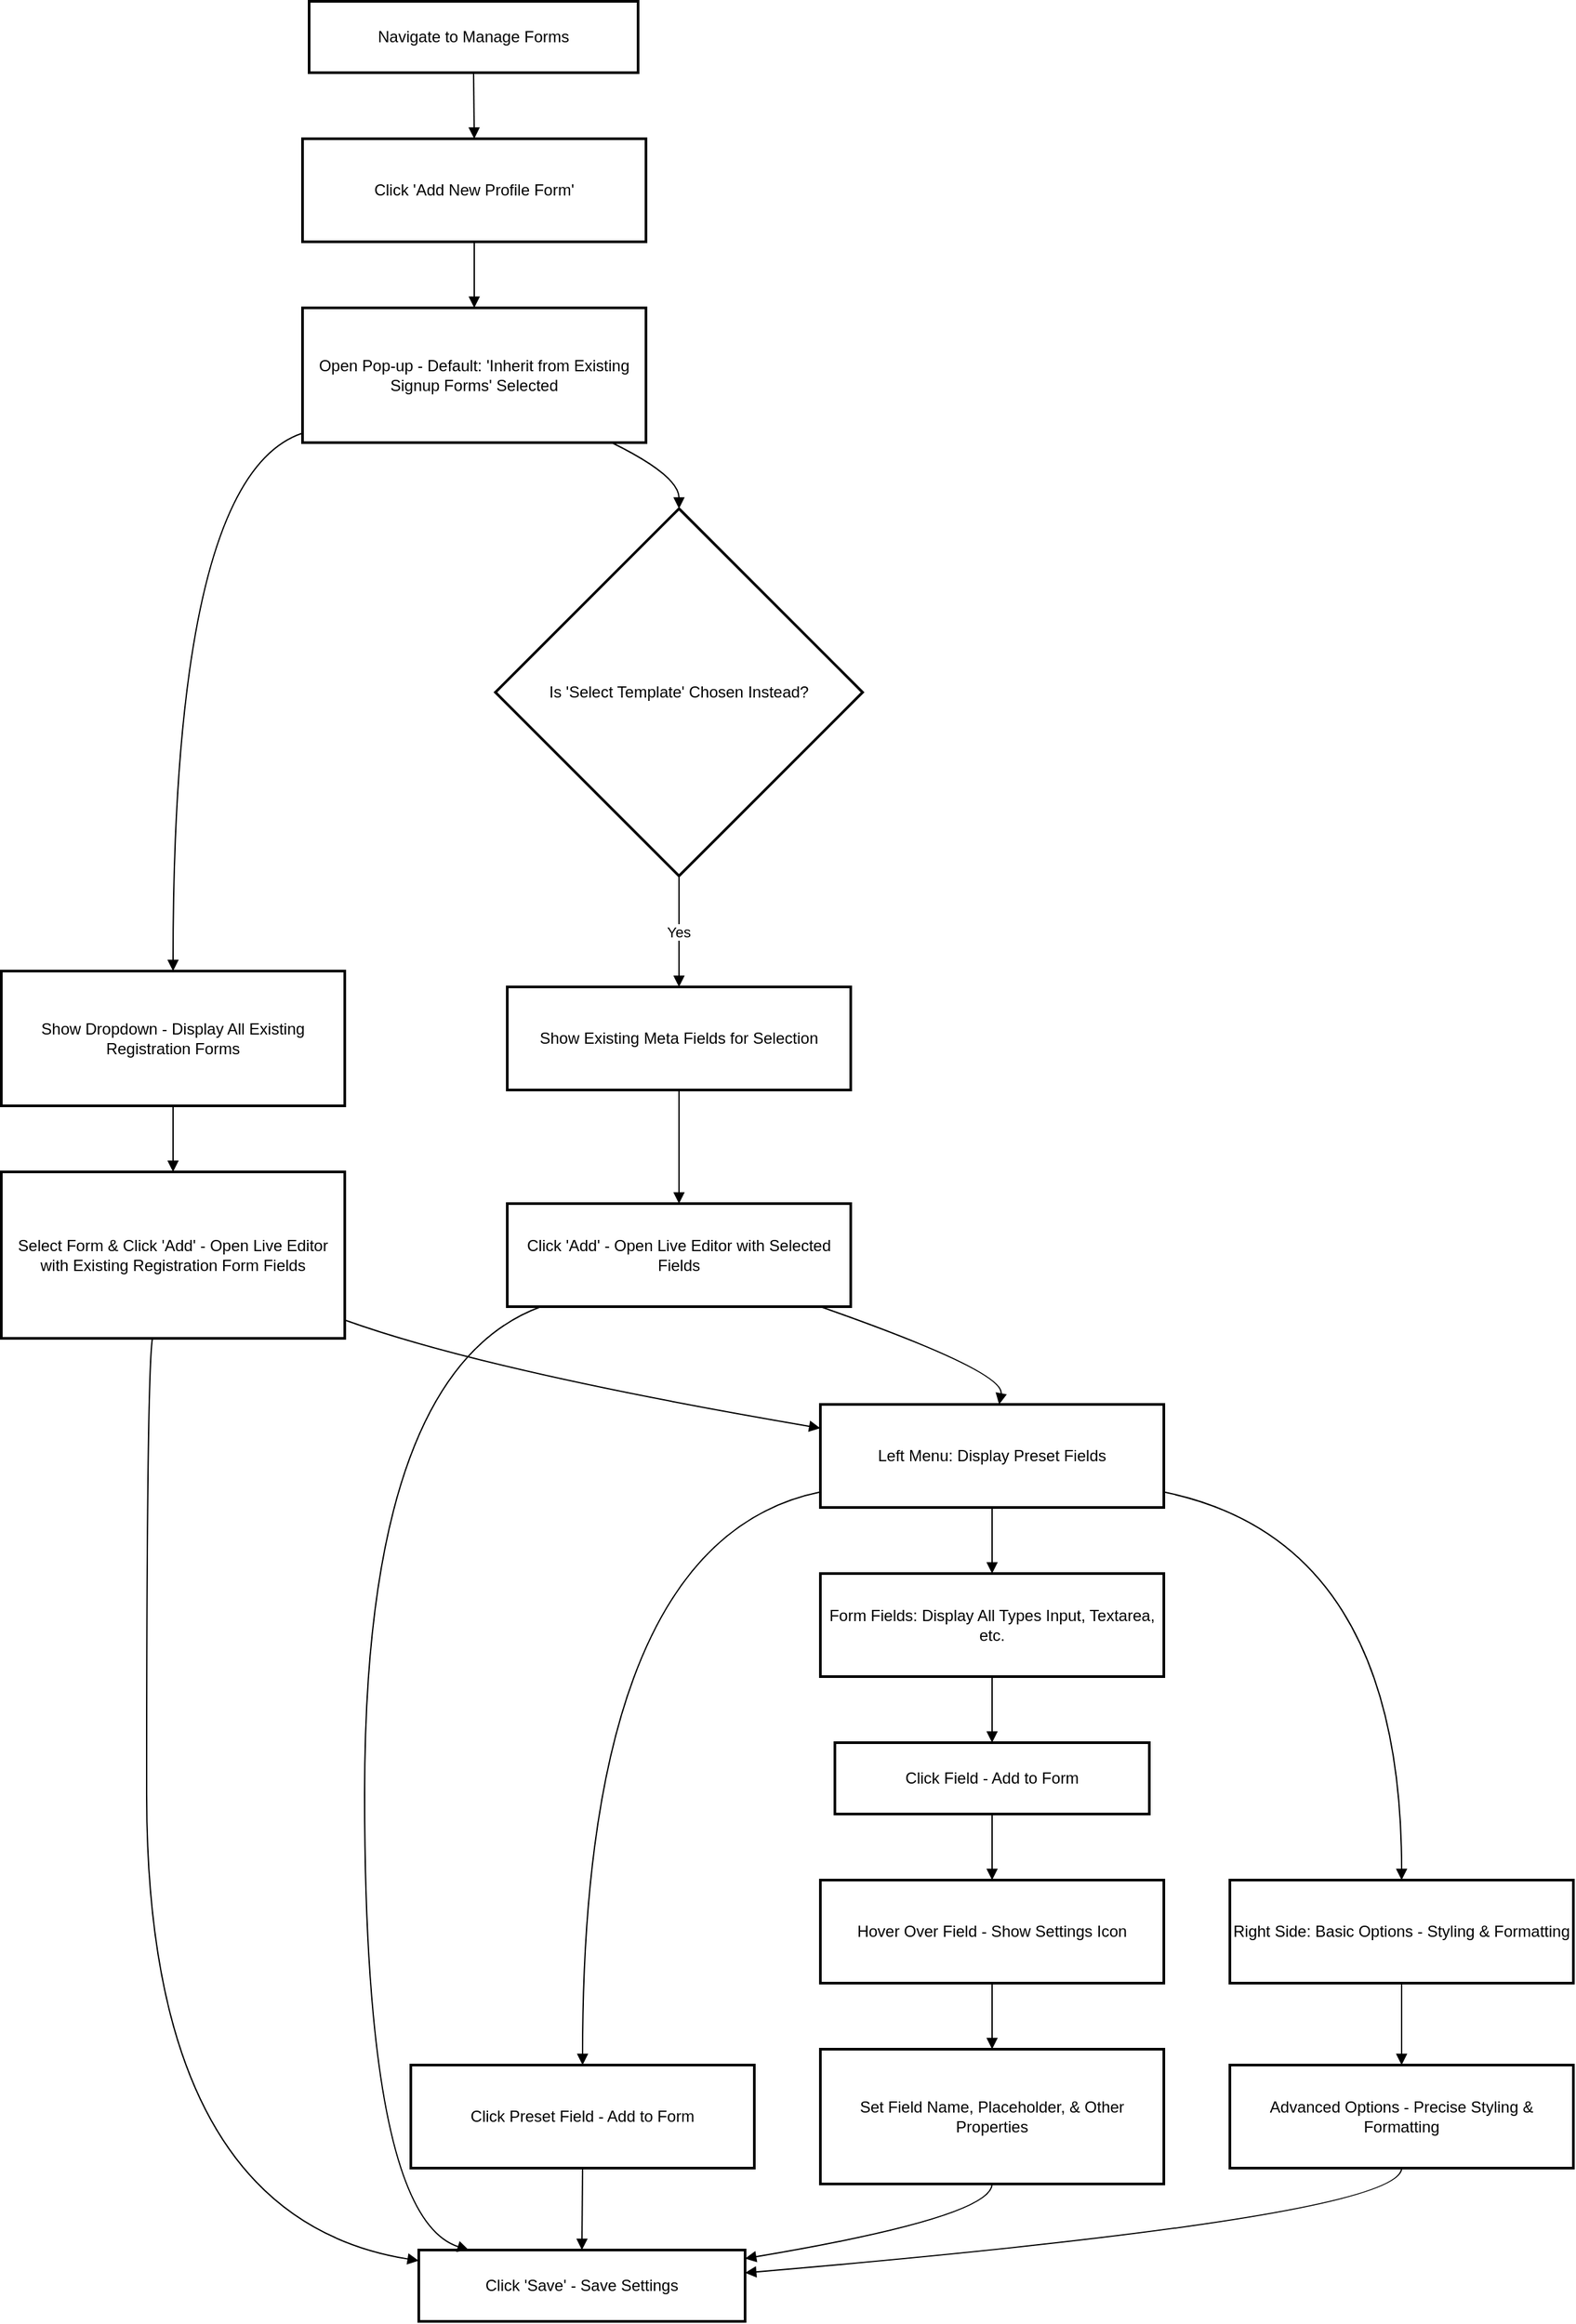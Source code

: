 <mxfile version="26.0.11">
  <diagram name="Page-1" id="Xw4eg3hR050RNQz6mVrC">
    <mxGraphModel dx="1050" dy="522" grid="1" gridSize="10" guides="1" tooltips="1" connect="1" arrows="1" fold="1" page="1" pageScale="1" pageWidth="850" pageHeight="1100" math="0" shadow="0">
      <root>
        <mxCell id="0" />
        <mxCell id="1" parent="0" />
        <mxCell id="CVDc9toLxJHYxU677fez-1" value="Navigate to Manage Forms" style="whiteSpace=wrap;strokeWidth=2;" vertex="1" parent="1">
          <mxGeometry x="253" y="20" width="249" height="54" as="geometry" />
        </mxCell>
        <mxCell id="CVDc9toLxJHYxU677fez-2" value="Click &#39;Add New Profile Form&#39;" style="whiteSpace=wrap;strokeWidth=2;" vertex="1" parent="1">
          <mxGeometry x="248" y="124" width="260" height="78" as="geometry" />
        </mxCell>
        <mxCell id="CVDc9toLxJHYxU677fez-3" value="Open Pop-up - Default: &#39;Inherit from Existing Signup Forms&#39; Selected" style="whiteSpace=wrap;strokeWidth=2;" vertex="1" parent="1">
          <mxGeometry x="248" y="252" width="260" height="102" as="geometry" />
        </mxCell>
        <mxCell id="CVDc9toLxJHYxU677fez-4" value="Show Dropdown - Display All Existing Registration Forms" style="whiteSpace=wrap;strokeWidth=2;" vertex="1" parent="1">
          <mxGeometry x="20" y="754" width="260" height="102" as="geometry" />
        </mxCell>
        <mxCell id="CVDc9toLxJHYxU677fez-5" value="Select Form &amp; Click &#39;Add&#39; - Open Live Editor with Existing Registration Form Fields" style="whiteSpace=wrap;strokeWidth=2;" vertex="1" parent="1">
          <mxGeometry x="20" y="906" width="260" height="126" as="geometry" />
        </mxCell>
        <mxCell id="CVDc9toLxJHYxU677fez-6" value="Click &#39;Save&#39; - Save Settings" style="whiteSpace=wrap;strokeWidth=2;" vertex="1" parent="1">
          <mxGeometry x="336" y="1722" width="247" height="54" as="geometry" />
        </mxCell>
        <mxCell id="CVDc9toLxJHYxU677fez-7" value="Is &#39;Select Template&#39; Chosen Instead?" style="rhombus;strokeWidth=2;whiteSpace=wrap;" vertex="1" parent="1">
          <mxGeometry x="394" y="404" width="278" height="278" as="geometry" />
        </mxCell>
        <mxCell id="CVDc9toLxJHYxU677fez-8" value="Show Existing Meta Fields for Selection" style="whiteSpace=wrap;strokeWidth=2;" vertex="1" parent="1">
          <mxGeometry x="403" y="766" width="260" height="78" as="geometry" />
        </mxCell>
        <mxCell id="CVDc9toLxJHYxU677fez-9" value="Click &#39;Add&#39; - Open Live Editor with Selected Fields" style="whiteSpace=wrap;strokeWidth=2;" vertex="1" parent="1">
          <mxGeometry x="403" y="930" width="260" height="78" as="geometry" />
        </mxCell>
        <mxCell id="CVDc9toLxJHYxU677fez-10" value="Left Menu: Display Preset Fields" style="whiteSpace=wrap;strokeWidth=2;" vertex="1" parent="1">
          <mxGeometry x="640" y="1082" width="260" height="78" as="geometry" />
        </mxCell>
        <mxCell id="CVDc9toLxJHYxU677fez-11" value="Click Preset Field - Add to Form" style="whiteSpace=wrap;strokeWidth=2;" vertex="1" parent="1">
          <mxGeometry x="330" y="1582" width="260" height="78" as="geometry" />
        </mxCell>
        <mxCell id="CVDc9toLxJHYxU677fez-12" value="Form Fields: Display All Types Input, Textarea, etc." style="whiteSpace=wrap;strokeWidth=2;" vertex="1" parent="1">
          <mxGeometry x="640" y="1210" width="260" height="78" as="geometry" />
        </mxCell>
        <mxCell id="CVDc9toLxJHYxU677fez-13" value="Click Field - Add to Form" style="whiteSpace=wrap;strokeWidth=2;" vertex="1" parent="1">
          <mxGeometry x="651" y="1338" width="238" height="54" as="geometry" />
        </mxCell>
        <mxCell id="CVDc9toLxJHYxU677fez-14" value="Hover Over Field - Show Settings Icon" style="whiteSpace=wrap;strokeWidth=2;" vertex="1" parent="1">
          <mxGeometry x="640" y="1442" width="260" height="78" as="geometry" />
        </mxCell>
        <mxCell id="CVDc9toLxJHYxU677fez-15" value="Set Field Name, Placeholder, &amp; Other Properties" style="whiteSpace=wrap;strokeWidth=2;" vertex="1" parent="1">
          <mxGeometry x="640" y="1570" width="260" height="102" as="geometry" />
        </mxCell>
        <mxCell id="CVDc9toLxJHYxU677fez-16" value="Right Side: Basic Options - Styling &amp; Formatting" style="whiteSpace=wrap;strokeWidth=2;" vertex="1" parent="1">
          <mxGeometry x="950" y="1442" width="260" height="78" as="geometry" />
        </mxCell>
        <mxCell id="CVDc9toLxJHYxU677fez-17" value="Advanced Options - Precise Styling &amp; Formatting" style="whiteSpace=wrap;strokeWidth=2;" vertex="1" parent="1">
          <mxGeometry x="950" y="1582" width="260" height="78" as="geometry" />
        </mxCell>
        <mxCell id="CVDc9toLxJHYxU677fez-18" value="" style="curved=1;startArrow=none;endArrow=block;exitX=0.5;exitY=1;entryX=0.5;entryY=0;rounded=0;" edge="1" parent="1" source="CVDc9toLxJHYxU677fez-1" target="CVDc9toLxJHYxU677fez-2">
          <mxGeometry relative="1" as="geometry">
            <Array as="points" />
          </mxGeometry>
        </mxCell>
        <mxCell id="CVDc9toLxJHYxU677fez-19" value="" style="curved=1;startArrow=none;endArrow=block;exitX=0.5;exitY=1;entryX=0.5;entryY=0;rounded=0;" edge="1" parent="1" source="CVDc9toLxJHYxU677fez-2" target="CVDc9toLxJHYxU677fez-3">
          <mxGeometry relative="1" as="geometry">
            <Array as="points" />
          </mxGeometry>
        </mxCell>
        <mxCell id="CVDc9toLxJHYxU677fez-20" value="" style="curved=1;startArrow=none;endArrow=block;exitX=0;exitY=0.93;entryX=0.5;entryY=0;rounded=0;" edge="1" parent="1" source="CVDc9toLxJHYxU677fez-3" target="CVDc9toLxJHYxU677fez-4">
          <mxGeometry relative="1" as="geometry">
            <Array as="points">
              <mxPoint x="150" y="379" />
            </Array>
          </mxGeometry>
        </mxCell>
        <mxCell id="CVDc9toLxJHYxU677fez-21" value="" style="curved=1;startArrow=none;endArrow=block;exitX=0.5;exitY=1;entryX=0.5;entryY=0;rounded=0;" edge="1" parent="1" source="CVDc9toLxJHYxU677fez-4" target="CVDc9toLxJHYxU677fez-5">
          <mxGeometry relative="1" as="geometry">
            <Array as="points" />
          </mxGeometry>
        </mxCell>
        <mxCell id="CVDc9toLxJHYxU677fez-22" value="" style="curved=1;startArrow=none;endArrow=block;exitX=0.44;exitY=1;entryX=0;entryY=0.15;rounded=0;" edge="1" parent="1" source="CVDc9toLxJHYxU677fez-5" target="CVDc9toLxJHYxU677fez-6">
          <mxGeometry relative="1" as="geometry">
            <Array as="points">
              <mxPoint x="130" y="1057" />
              <mxPoint x="130" y="1697" />
            </Array>
          </mxGeometry>
        </mxCell>
        <mxCell id="CVDc9toLxJHYxU677fez-23" value="" style="curved=1;startArrow=none;endArrow=block;exitX=0.9;exitY=1;entryX=0.5;entryY=0;rounded=0;" edge="1" parent="1" source="CVDc9toLxJHYxU677fez-3" target="CVDc9toLxJHYxU677fez-7">
          <mxGeometry relative="1" as="geometry">
            <Array as="points">
              <mxPoint x="533" y="379" />
            </Array>
          </mxGeometry>
        </mxCell>
        <mxCell id="CVDc9toLxJHYxU677fez-24" value="Yes" style="curved=1;startArrow=none;endArrow=block;exitX=0.5;exitY=1;entryX=0.5;entryY=0.01;rounded=0;" edge="1" parent="1" source="CVDc9toLxJHYxU677fez-7" target="CVDc9toLxJHYxU677fez-8">
          <mxGeometry relative="1" as="geometry">
            <Array as="points" />
          </mxGeometry>
        </mxCell>
        <mxCell id="CVDc9toLxJHYxU677fez-25" value="" style="curved=1;startArrow=none;endArrow=block;exitX=0.5;exitY=1.01;entryX=0.5;entryY=0.01;rounded=0;" edge="1" parent="1" source="CVDc9toLxJHYxU677fez-8" target="CVDc9toLxJHYxU677fez-9">
          <mxGeometry relative="1" as="geometry">
            <Array as="points" />
          </mxGeometry>
        </mxCell>
        <mxCell id="CVDc9toLxJHYxU677fez-26" value="" style="curved=1;startArrow=none;endArrow=block;exitX=0.09;exitY=1.01;entryX=0.16;entryY=0.01;rounded=0;" edge="1" parent="1" source="CVDc9toLxJHYxU677fez-9" target="CVDc9toLxJHYxU677fez-6">
          <mxGeometry relative="1" as="geometry">
            <Array as="points">
              <mxPoint x="295" y="1057" />
              <mxPoint x="295" y="1697" />
            </Array>
          </mxGeometry>
        </mxCell>
        <mxCell id="CVDc9toLxJHYxU677fez-27" value="" style="curved=1;startArrow=none;endArrow=block;exitX=1;exitY=0.89;entryX=0;entryY=0.23;rounded=0;" edge="1" parent="1" source="CVDc9toLxJHYxU677fez-5" target="CVDc9toLxJHYxU677fez-10">
          <mxGeometry relative="1" as="geometry">
            <Array as="points">
              <mxPoint x="388" y="1057" />
            </Array>
          </mxGeometry>
        </mxCell>
        <mxCell id="CVDc9toLxJHYxU677fez-28" value="" style="curved=1;startArrow=none;endArrow=block;exitX=0.92;exitY=1.01;entryX=0.52;entryY=0.01;rounded=0;" edge="1" parent="1" source="CVDc9toLxJHYxU677fez-9" target="CVDc9toLxJHYxU677fez-10">
          <mxGeometry relative="1" as="geometry">
            <Array as="points">
              <mxPoint x="780" y="1057" />
            </Array>
          </mxGeometry>
        </mxCell>
        <mxCell id="CVDc9toLxJHYxU677fez-29" value="" style="curved=1;startArrow=none;endArrow=block;exitX=0;exitY=0.85;entryX=0.5;entryY=0.01;rounded=0;" edge="1" parent="1" source="CVDc9toLxJHYxU677fez-10" target="CVDc9toLxJHYxU677fez-11">
          <mxGeometry relative="1" as="geometry">
            <Array as="points">
              <mxPoint x="460" y="1185" />
            </Array>
          </mxGeometry>
        </mxCell>
        <mxCell id="CVDc9toLxJHYxU677fez-30" value="" style="curved=1;startArrow=none;endArrow=block;exitX=0.5;exitY=1.01;entryX=0.5;entryY=0.01;rounded=0;" edge="1" parent="1" source="CVDc9toLxJHYxU677fez-11" target="CVDc9toLxJHYxU677fez-6">
          <mxGeometry relative="1" as="geometry">
            <Array as="points" />
          </mxGeometry>
        </mxCell>
        <mxCell id="CVDc9toLxJHYxU677fez-31" value="" style="curved=1;startArrow=none;endArrow=block;exitX=0.5;exitY=1.01;entryX=0.5;entryY=0.01;rounded=0;" edge="1" parent="1" source="CVDc9toLxJHYxU677fez-10" target="CVDc9toLxJHYxU677fez-12">
          <mxGeometry relative="1" as="geometry">
            <Array as="points" />
          </mxGeometry>
        </mxCell>
        <mxCell id="CVDc9toLxJHYxU677fez-32" value="" style="curved=1;startArrow=none;endArrow=block;exitX=0.5;exitY=1.01;entryX=0.5;entryY=0.01;rounded=0;" edge="1" parent="1" source="CVDc9toLxJHYxU677fez-12" target="CVDc9toLxJHYxU677fez-13">
          <mxGeometry relative="1" as="geometry">
            <Array as="points" />
          </mxGeometry>
        </mxCell>
        <mxCell id="CVDc9toLxJHYxU677fez-33" value="" style="curved=1;startArrow=none;endArrow=block;exitX=0.5;exitY=1.01;entryX=0.5;entryY=0.01;rounded=0;" edge="1" parent="1" source="CVDc9toLxJHYxU677fez-13" target="CVDc9toLxJHYxU677fez-14">
          <mxGeometry relative="1" as="geometry">
            <Array as="points" />
          </mxGeometry>
        </mxCell>
        <mxCell id="CVDc9toLxJHYxU677fez-34" value="" style="curved=1;startArrow=none;endArrow=block;exitX=0.5;exitY=1.01;entryX=0.5;entryY=0;rounded=0;" edge="1" parent="1" source="CVDc9toLxJHYxU677fez-14" target="CVDc9toLxJHYxU677fez-15">
          <mxGeometry relative="1" as="geometry">
            <Array as="points" />
          </mxGeometry>
        </mxCell>
        <mxCell id="CVDc9toLxJHYxU677fez-35" value="" style="curved=1;startArrow=none;endArrow=block;exitX=0.5;exitY=1;entryX=1;entryY=0.12;rounded=0;" edge="1" parent="1" source="CVDc9toLxJHYxU677fez-15" target="CVDc9toLxJHYxU677fez-6">
          <mxGeometry relative="1" as="geometry">
            <Array as="points">
              <mxPoint x="770" y="1697" />
            </Array>
          </mxGeometry>
        </mxCell>
        <mxCell id="CVDc9toLxJHYxU677fez-36" value="" style="curved=1;startArrow=none;endArrow=block;exitX=1;exitY=0.85;entryX=0.5;entryY=0.01;rounded=0;" edge="1" parent="1" source="CVDc9toLxJHYxU677fez-10" target="CVDc9toLxJHYxU677fez-16">
          <mxGeometry relative="1" as="geometry">
            <Array as="points">
              <mxPoint x="1080" y="1185" />
            </Array>
          </mxGeometry>
        </mxCell>
        <mxCell id="CVDc9toLxJHYxU677fez-37" value="" style="curved=1;startArrow=none;endArrow=block;exitX=0.5;exitY=1.01;entryX=0.5;entryY=0.01;rounded=0;" edge="1" parent="1" source="CVDc9toLxJHYxU677fez-16" target="CVDc9toLxJHYxU677fez-17">
          <mxGeometry relative="1" as="geometry">
            <Array as="points" />
          </mxGeometry>
        </mxCell>
        <mxCell id="CVDc9toLxJHYxU677fez-38" value="" style="curved=1;startArrow=none;endArrow=block;exitX=0.5;exitY=1.01;entryX=1;entryY=0.32;rounded=0;" edge="1" parent="1" source="CVDc9toLxJHYxU677fez-17" target="CVDc9toLxJHYxU677fez-6">
          <mxGeometry relative="1" as="geometry">
            <Array as="points">
              <mxPoint x="1080" y="1697" />
            </Array>
          </mxGeometry>
        </mxCell>
      </root>
    </mxGraphModel>
  </diagram>
</mxfile>
